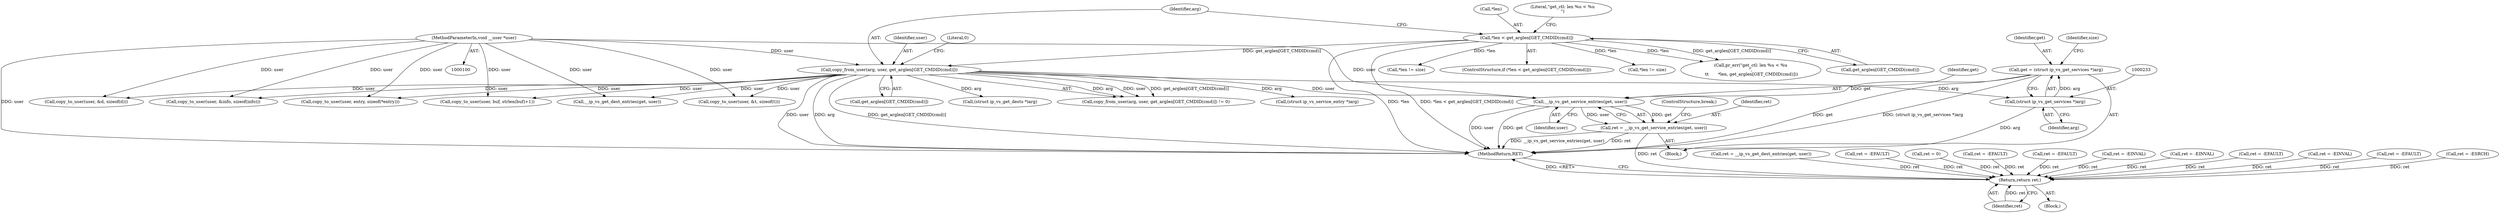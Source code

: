 digraph "0_linux_04bcef2a83f40c6db24222b27a52892cba39dffb@pointer" {
"1000230" [label="(Call,get = (struct ip_vs_get_services *)arg)"];
"1000232" [label="(Call,(struct ip_vs_get_services *)arg)"];
"1000140" [label="(Call,copy_from_user(arg, user, get_arglen[GET_CMDID(cmd)]))"];
"1000103" [label="(MethodParameterIn,void __user *user)"];
"1000119" [label="(Call,*len < get_arglen[GET_CMDID(cmd)])"];
"1000265" [label="(Call,__ip_vs_get_service_entries(get, user))"];
"1000263" [label="(Call,ret = __ip_vs_get_service_entries(get, user))"];
"1000496" [label="(Return,return ret;)"];
"1000497" [label="(Identifier,ret)"];
"1000268" [label="(ControlStructure,break;)"];
"1000119" [label="(Call,*len < get_arglen[GET_CMDID(cmd)])"];
"1000374" [label="(Call,ret = __ip_vs_get_dest_entries(get, user))"];
"1000263" [label="(Call,ret = __ip_vs_get_service_entries(get, user))"];
"1000103" [label="(MethodParameterIn,void __user *user)"];
"1000128" [label="(Literal,\"get_ctl: len %u < %u\n\")"];
"1000475" [label="(Call,copy_to_user(user, &d, sizeof(d)))"];
"1000265" [label="(Call,__ip_vs_get_service_entries(get, user))"];
"1000142" [label="(Identifier,user)"];
"1000482" [label="(Call,ret = -EFAULT)"];
"1000127" [label="(Call,pr_err(\"get_ctl: len %u < %u\n\",\n \t\t       *len, get_arglen[GET_CMDID(cmd)]))"];
"1000122" [label="(Call,get_arglen[GET_CMDID(cmd)])"];
"1000498" [label="(MethodReturn,RET)"];
"1000376" [label="(Call,__ip_vs_get_dest_entries(get, user))"];
"1000232" [label="(Call,(struct ip_vs_get_services *)arg)"];
"1000496" [label="(Return,return ret;)"];
"1000266" [label="(Identifier,get)"];
"1000108" [label="(Call,ret = 0)"];
"1000395" [label="(Call,ret = -EFAULT)"];
"1000214" [label="(Call,copy_to_user(user, &info, sizeof(info)))"];
"1000236" [label="(Identifier,size)"];
"1000140" [label="(Call,copy_from_user(arg, user, get_arglen[GET_CMDID(cmd)]))"];
"1000143" [label="(Call,get_arglen[GET_CMDID(cmd)])"];
"1000181" [label="(Call,ret = -EFAULT)"];
"1000264" [label="(Identifier,ret)"];
"1000318" [label="(Call,copy_to_user(user, entry, sizeof(*entry)))"];
"1000230" [label="(Call,get = (struct ip_vs_get_services *)arg)"];
"1000258" [label="(Call,ret = -EINVAL)"];
"1000172" [label="(Call,copy_to_user(user, buf, strlen(buf)+1))"];
"1000359" [label="(Call,*len != size)"];
"1000141" [label="(Identifier,arg)"];
"1000369" [label="(Call,ret = -EINVAL)"];
"1000343" [label="(Call,(struct ip_vs_get_dests *)arg)"];
"1000227" [label="(Block,)"];
"1000147" [label="(Literal,0)"];
"1000325" [label="(Call,ret = -EFAULT)"];
"1000488" [label="(Call,ret = -EINVAL)"];
"1000105" [label="(Block,)"];
"1000139" [label="(Call,copy_from_user(arg, user, get_arglen[GET_CMDID(cmd)]) != 0)"];
"1000120" [label="(Call,*len)"];
"1000221" [label="(Call,ret = -EFAULT)"];
"1000332" [label="(Call,ret = -ESRCH)"];
"1000276" [label="(Call,(struct ip_vs_service_entry *)arg)"];
"1000118" [label="(ControlStructure,if (*len < get_arglen[GET_CMDID(cmd)]))"];
"1000267" [label="(Identifier,user)"];
"1000231" [label="(Identifier,get)"];
"1000234" [label="(Identifier,arg)"];
"1000388" [label="(Call,copy_to_user(user, &t, sizeof(t)))"];
"1000248" [label="(Call,*len != size)"];
"1000230" -> "1000227"  [label="AST: "];
"1000230" -> "1000232"  [label="CFG: "];
"1000231" -> "1000230"  [label="AST: "];
"1000232" -> "1000230"  [label="AST: "];
"1000236" -> "1000230"  [label="CFG: "];
"1000230" -> "1000498"  [label="DDG: get"];
"1000230" -> "1000498"  [label="DDG: (struct ip_vs_get_services *)arg"];
"1000232" -> "1000230"  [label="DDG: arg"];
"1000230" -> "1000265"  [label="DDG: get"];
"1000232" -> "1000234"  [label="CFG: "];
"1000233" -> "1000232"  [label="AST: "];
"1000234" -> "1000232"  [label="AST: "];
"1000232" -> "1000498"  [label="DDG: arg"];
"1000140" -> "1000232"  [label="DDG: arg"];
"1000140" -> "1000139"  [label="AST: "];
"1000140" -> "1000143"  [label="CFG: "];
"1000141" -> "1000140"  [label="AST: "];
"1000142" -> "1000140"  [label="AST: "];
"1000143" -> "1000140"  [label="AST: "];
"1000147" -> "1000140"  [label="CFG: "];
"1000140" -> "1000498"  [label="DDG: user"];
"1000140" -> "1000498"  [label="DDG: arg"];
"1000140" -> "1000498"  [label="DDG: get_arglen[GET_CMDID(cmd)]"];
"1000140" -> "1000139"  [label="DDG: arg"];
"1000140" -> "1000139"  [label="DDG: user"];
"1000140" -> "1000139"  [label="DDG: get_arglen[GET_CMDID(cmd)]"];
"1000103" -> "1000140"  [label="DDG: user"];
"1000119" -> "1000140"  [label="DDG: get_arglen[GET_CMDID(cmd)]"];
"1000140" -> "1000172"  [label="DDG: user"];
"1000140" -> "1000214"  [label="DDG: user"];
"1000140" -> "1000265"  [label="DDG: user"];
"1000140" -> "1000276"  [label="DDG: arg"];
"1000140" -> "1000318"  [label="DDG: user"];
"1000140" -> "1000343"  [label="DDG: arg"];
"1000140" -> "1000376"  [label="DDG: user"];
"1000140" -> "1000388"  [label="DDG: user"];
"1000140" -> "1000475"  [label="DDG: user"];
"1000103" -> "1000100"  [label="AST: "];
"1000103" -> "1000498"  [label="DDG: user"];
"1000103" -> "1000172"  [label="DDG: user"];
"1000103" -> "1000214"  [label="DDG: user"];
"1000103" -> "1000265"  [label="DDG: user"];
"1000103" -> "1000318"  [label="DDG: user"];
"1000103" -> "1000376"  [label="DDG: user"];
"1000103" -> "1000388"  [label="DDG: user"];
"1000103" -> "1000475"  [label="DDG: user"];
"1000119" -> "1000118"  [label="AST: "];
"1000119" -> "1000122"  [label="CFG: "];
"1000120" -> "1000119"  [label="AST: "];
"1000122" -> "1000119"  [label="AST: "];
"1000128" -> "1000119"  [label="CFG: "];
"1000141" -> "1000119"  [label="CFG: "];
"1000119" -> "1000498"  [label="DDG: *len"];
"1000119" -> "1000498"  [label="DDG: *len < get_arglen[GET_CMDID(cmd)]"];
"1000119" -> "1000127"  [label="DDG: *len"];
"1000119" -> "1000127"  [label="DDG: get_arglen[GET_CMDID(cmd)]"];
"1000119" -> "1000248"  [label="DDG: *len"];
"1000119" -> "1000359"  [label="DDG: *len"];
"1000265" -> "1000263"  [label="AST: "];
"1000265" -> "1000267"  [label="CFG: "];
"1000266" -> "1000265"  [label="AST: "];
"1000267" -> "1000265"  [label="AST: "];
"1000263" -> "1000265"  [label="CFG: "];
"1000265" -> "1000498"  [label="DDG: user"];
"1000265" -> "1000498"  [label="DDG: get"];
"1000265" -> "1000263"  [label="DDG: get"];
"1000265" -> "1000263"  [label="DDG: user"];
"1000263" -> "1000227"  [label="AST: "];
"1000264" -> "1000263"  [label="AST: "];
"1000268" -> "1000263"  [label="CFG: "];
"1000263" -> "1000498"  [label="DDG: __ip_vs_get_service_entries(get, user)"];
"1000263" -> "1000498"  [label="DDG: ret"];
"1000263" -> "1000496"  [label="DDG: ret"];
"1000496" -> "1000105"  [label="AST: "];
"1000496" -> "1000497"  [label="CFG: "];
"1000497" -> "1000496"  [label="AST: "];
"1000498" -> "1000496"  [label="CFG: "];
"1000496" -> "1000498"  [label="DDG: <RET>"];
"1000497" -> "1000496"  [label="DDG: ret"];
"1000488" -> "1000496"  [label="DDG: ret"];
"1000369" -> "1000496"  [label="DDG: ret"];
"1000482" -> "1000496"  [label="DDG: ret"];
"1000221" -> "1000496"  [label="DDG: ret"];
"1000108" -> "1000496"  [label="DDG: ret"];
"1000181" -> "1000496"  [label="DDG: ret"];
"1000258" -> "1000496"  [label="DDG: ret"];
"1000325" -> "1000496"  [label="DDG: ret"];
"1000395" -> "1000496"  [label="DDG: ret"];
"1000332" -> "1000496"  [label="DDG: ret"];
"1000374" -> "1000496"  [label="DDG: ret"];
}
